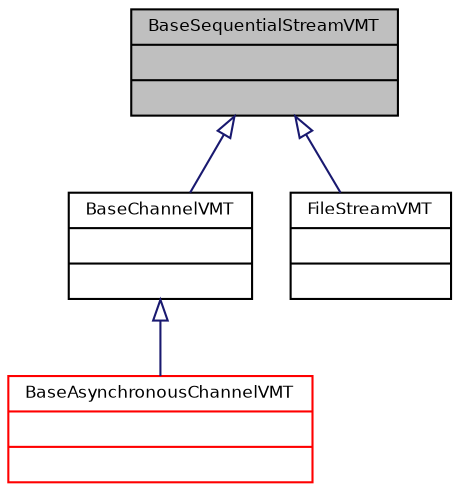 digraph "BaseSequentialStreamVMT"
{
  bgcolor="transparent";
  edge [fontname="Helvetica",fontsize="8",labelfontname="Helvetica",labelfontsize="8"];
  node [fontname="Helvetica",fontsize="8",shape=record];
  Node0 [label="{BaseSequentialStreamVMT\n||}",height=0.2,width=0.4,color="black", fillcolor="grey75", style="filled", fontcolor="black"];
  Node0 -> Node1 [dir="back",color="midnightblue",fontsize="8",style="solid",arrowtail="onormal",fontname="Helvetica"];
  Node1 [label="{BaseChannelVMT\n||}",height=0.2,width=0.4,color="black",URL="$struct_base_channel_v_m_t.html",tooltip="BaseChannel virtual methods table. "];
  Node1 -> Node2 [dir="back",color="midnightblue",fontsize="8",style="solid",arrowtail="onormal",fontname="Helvetica"];
  Node2 [label="{BaseAsynchronousChannelVMT\n||}",height=0.2,width=0.4,color="red",URL="$struct_base_asynchronous_channel_v_m_t.html",tooltip="BaseAsynchronousChannel virtual methods table. "];
  Node0 -> Node5 [dir="back",color="midnightblue",fontsize="8",style="solid",arrowtail="onormal",fontname="Helvetica"];
  Node5 [label="{FileStreamVMT\n||}",height=0.2,width=0.4,color="black",URL="$struct_file_stream_v_m_t.html",tooltip="FileStream virtual methods table. "];
}
